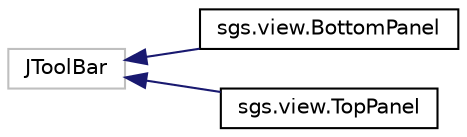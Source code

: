 digraph "Graphical Class Hierarchy"
{
  edge [fontname="Helvetica",fontsize="10",labelfontname="Helvetica",labelfontsize="10"];
  node [fontname="Helvetica",fontsize="10",shape=record];
  rankdir="LR";
  Node1 [label="JToolBar",height=0.2,width=0.4,color="grey75", fillcolor="white", style="filled"];
  Node1 -> Node2 [dir="back",color="midnightblue",fontsize="10",style="solid",fontname="Helvetica"];
  Node2 [label="sgs.view.BottomPanel",height=0.2,width=0.4,color="black", fillcolor="white", style="filled",URL="$classsgs_1_1view_1_1_bottom_panel.html"];
  Node1 -> Node3 [dir="back",color="midnightblue",fontsize="10",style="solid",fontname="Helvetica"];
  Node3 [label="sgs.view.TopPanel",height=0.2,width=0.4,color="black", fillcolor="white", style="filled",URL="$classsgs_1_1view_1_1_top_panel.html"];
}
